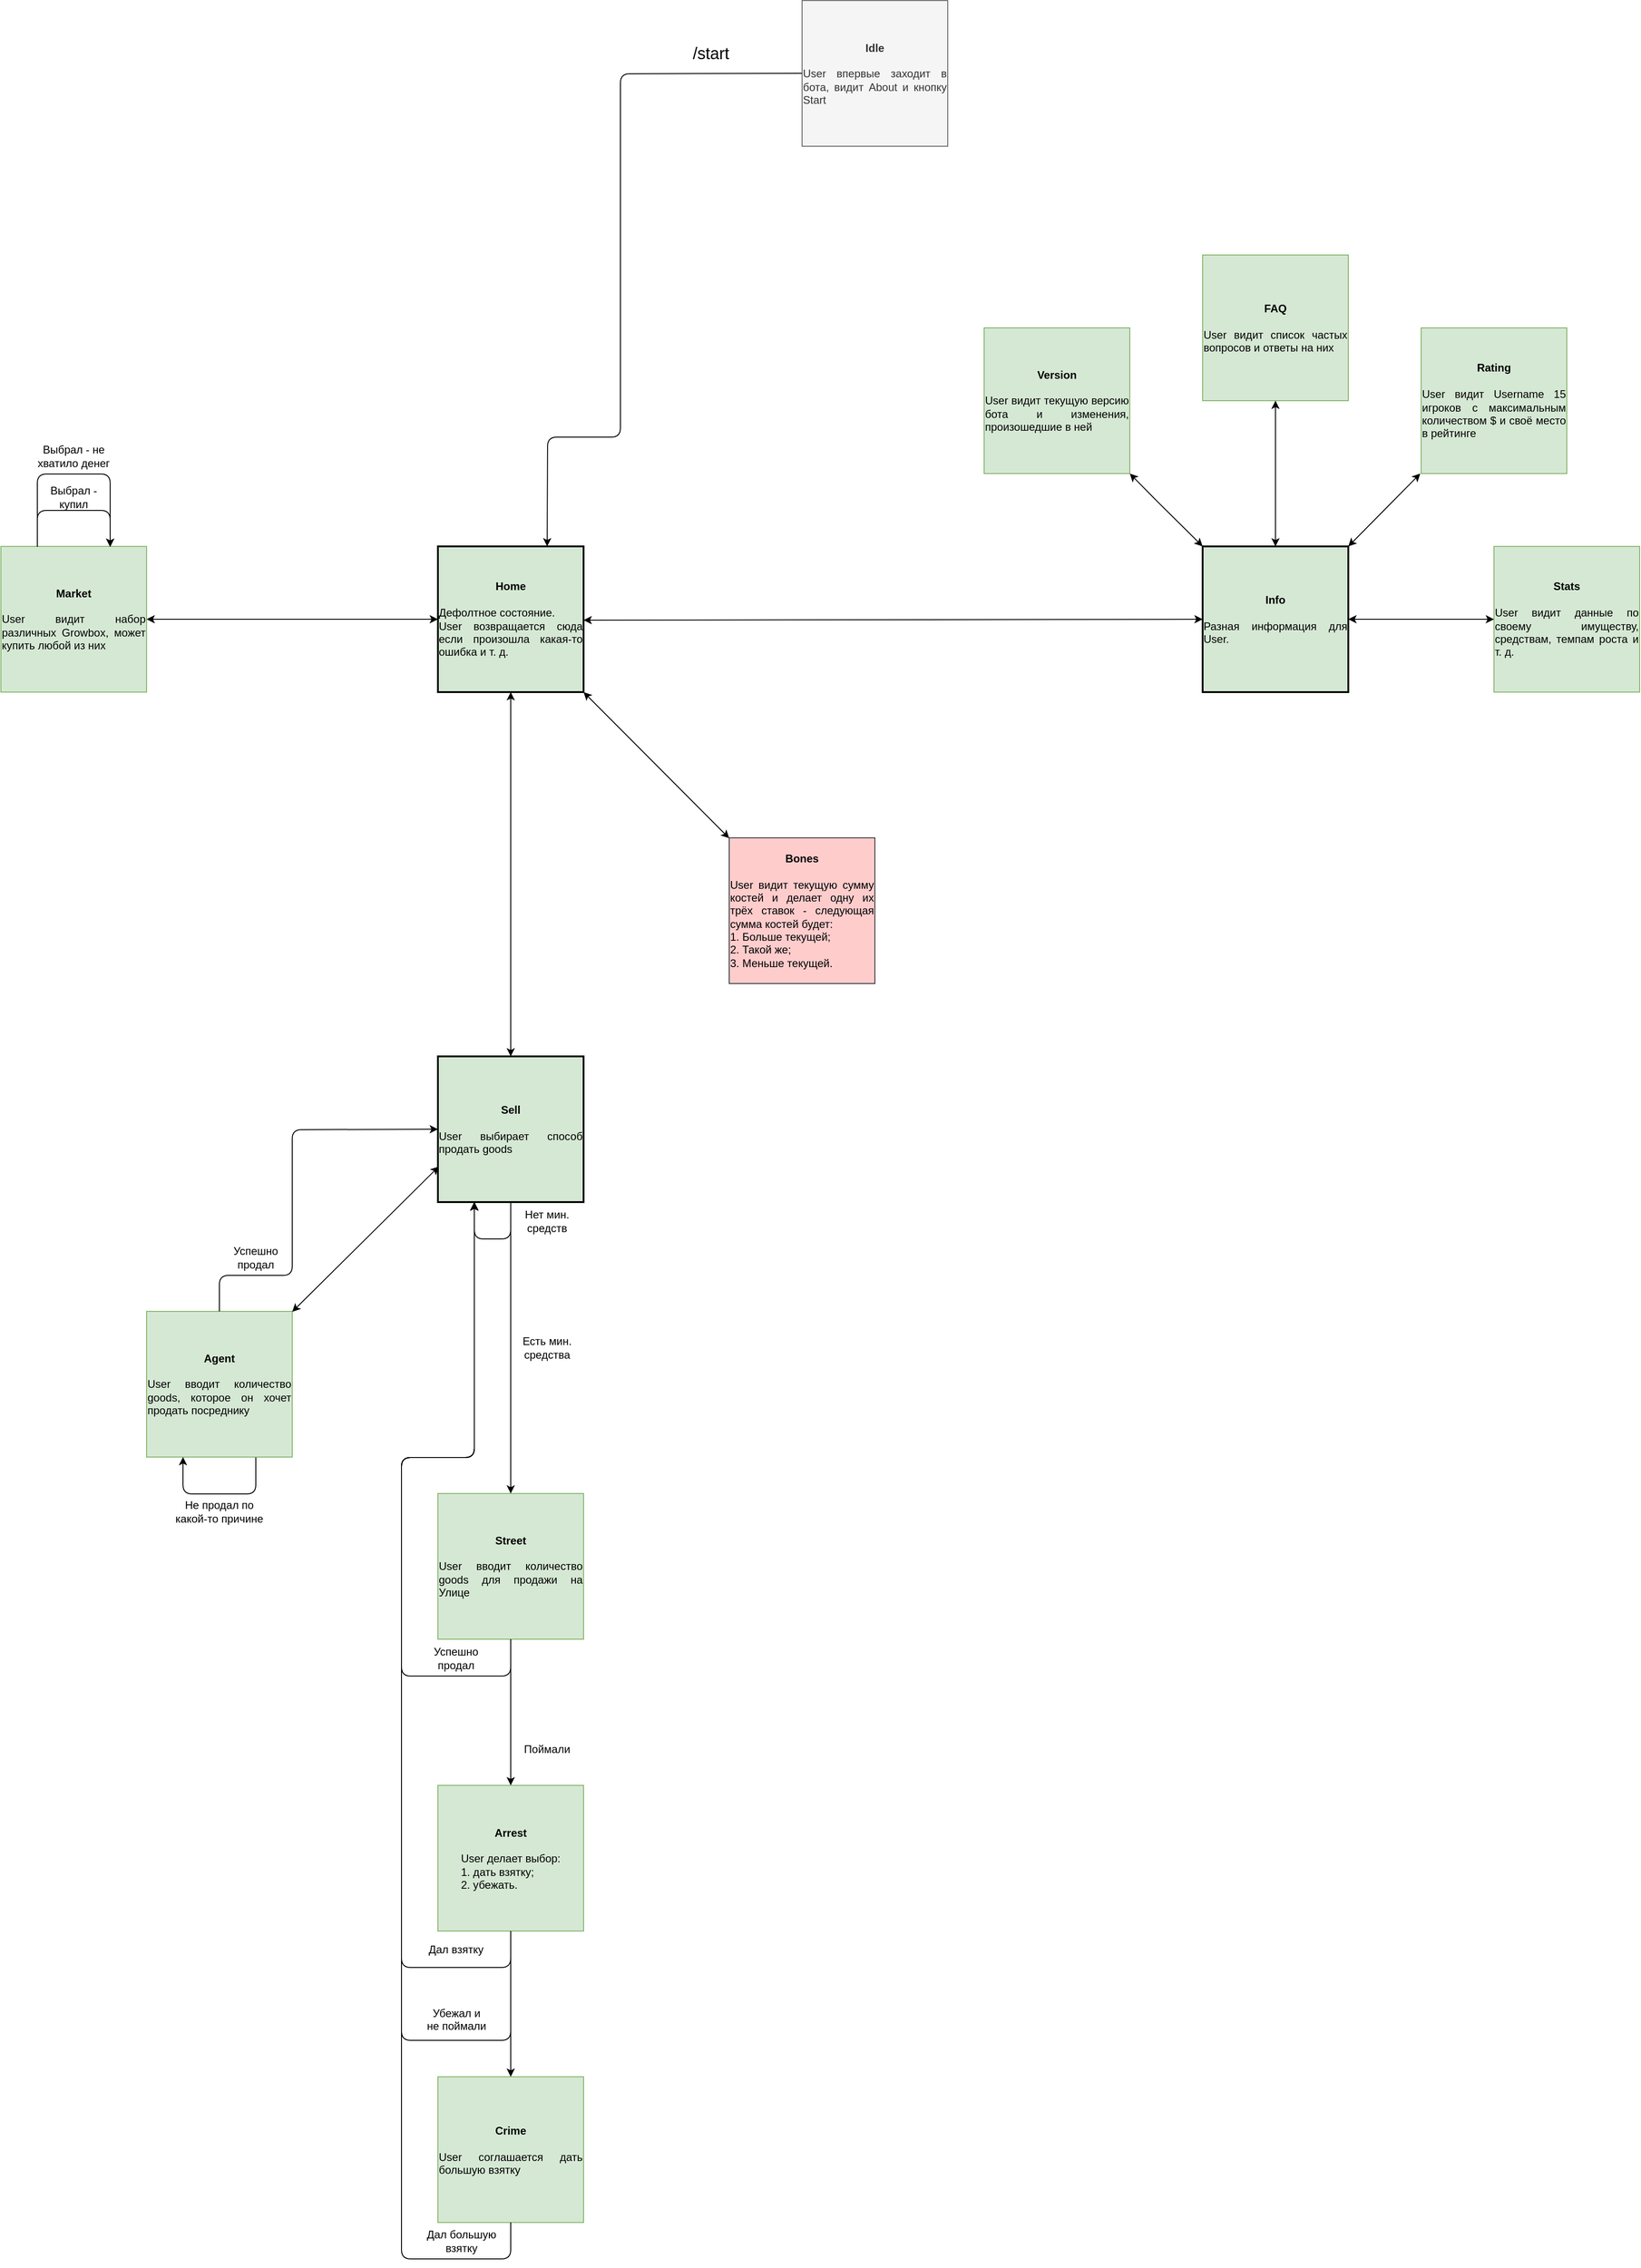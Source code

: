 <mxfile version="11.3.0" type="github" pages="1"><diagram id="Wjjtef89xU5xnKDfnn70" name="States"><mxGraphModel dx="4346" dy="2809" grid="1" gridSize="10" guides="1" tooltips="1" connect="1" arrows="1" fold="1" page="1" pageScale="1" pageWidth="827" pageHeight="1169" math="0" shadow="0"><root><mxCell id="0"/><mxCell id="1" parent="0"/><mxCell id="K7zMn8SLhmfRUHW-K6ar-2" value="&lt;div&gt;&lt;b&gt;Idle&lt;/b&gt;&lt;/div&gt;&lt;font style=&quot;vertical-align: inherit&quot;&gt;&lt;div&gt;&lt;b&gt;&lt;br&gt;&lt;/b&gt;&lt;/div&gt;&lt;font style=&quot;vertical-align: inherit&quot;&gt;&lt;div style=&quot;text-align: justify&quot;&gt;&lt;span&gt;User впервые заходит в бота, видит About и кнопку Start&lt;/span&gt;&lt;/div&gt;&lt;/font&gt;&lt;/font&gt;" style="whiteSpace=wrap;html=1;aspect=fixed;align=center;strokeWidth=1;fillColor=#f5f5f5;strokeColor=#666666;fontColor=#333333;" parent="1" vertex="1"><mxGeometry x="-80" y="-1160.412" width="160" height="160" as="geometry"/></mxCell><mxCell id="K7zMn8SLhmfRUHW-K6ar-4" value="&lt;b&gt;Home&lt;/b&gt;&lt;br&gt;&lt;br&gt;&lt;div style=&quot;text-align: justify&quot;&gt;&lt;span&gt;Дефолтное состояние.&amp;nbsp;&lt;/span&gt;&lt;/div&gt;&lt;div style=&quot;text-align: justify&quot;&gt;&lt;span&gt;User возвращается сюда если произошла какая-то ошибка и т. д.&lt;/span&gt;&lt;/div&gt;" style="whiteSpace=wrap;html=1;aspect=fixed;strokeWidth=2;fillColor=#d5e8d4;strokeColor=#000000;" parent="1" vertex="1"><mxGeometry x="-480" y="-561" width="160" height="160" as="geometry"/></mxCell><mxCell id="K7zMn8SLhmfRUHW-K6ar-10" value="&lt;b&gt;Version&lt;/b&gt;&lt;br&gt;&lt;br&gt;&lt;div style=&quot;text-align: justify&quot;&gt;&lt;span&gt;User видит текущую версию бота и изменения, произошедшие в ней&lt;/span&gt;&lt;/div&gt;" style="whiteSpace=wrap;html=1;aspect=fixed;fillColor=#d5e8d4;strokeColor=#82b366;" parent="1" vertex="1"><mxGeometry x="120" y="-801" width="160" height="160" as="geometry"/></mxCell><mxCell id="K7zMn8SLhmfRUHW-K6ar-12" value="&lt;b&gt;Market&lt;/b&gt;&lt;br&gt;&lt;br&gt;&lt;div style=&quot;text-align: justify&quot;&gt;&lt;span&gt;User видит набор различных Growbox, может купить любой из них&lt;/span&gt;&lt;/div&gt;" style="whiteSpace=wrap;html=1;aspect=fixed;strokeWidth=1;fillColor=#d5e8d4;strokeColor=#82b366;" parent="1" vertex="1"><mxGeometry x="-960" y="-560.976" width="160" height="160" as="geometry"/></mxCell><mxCell id="K7zMn8SLhmfRUHW-K6ar-13" value="&lt;b&gt;Street&lt;/b&gt;&lt;br&gt;&lt;br&gt;&lt;div style=&quot;text-align: justify&quot;&gt;&lt;span&gt;User вводит количество goods для продажи на Улице&lt;/span&gt;&lt;br&gt;&lt;/div&gt;" style="whiteSpace=wrap;html=1;aspect=fixed;strokeWidth=1;fillColor=#d5e8d4;strokeColor=#82b366;" parent="1" vertex="1"><mxGeometry x="-480" y="479.024" width="160" height="160" as="geometry"/></mxCell><mxCell id="K7zMn8SLhmfRUHW-K6ar-14" value="&lt;b&gt;Agent&lt;/b&gt;&lt;br&gt;&lt;br&gt;&lt;div style=&quot;text-align: justify&quot;&gt;&lt;span&gt;User вводит количество goods, которое он хочет продать посреднику&lt;/span&gt;&lt;/div&gt;" style="whiteSpace=wrap;html=1;aspect=fixed;fillColor=#d5e8d4;strokeColor=#82b366;" parent="1" vertex="1"><mxGeometry x="-800" y="279.024" width="160" height="160" as="geometry"/></mxCell><mxCell id="K7zMn8SLhmfRUHW-K6ar-15" value="&lt;b&gt;Rating&lt;/b&gt;&lt;br&gt;&lt;br&gt;&lt;div style=&quot;text-align: justify&quot;&gt;&lt;span&gt;User видит Username 15 игроков с максимальным количеством $ и своё место в рейтинге&lt;/span&gt;&lt;/div&gt;" style="whiteSpace=wrap;html=1;aspect=fixed;fillColor=#d5e8d4;strokeColor=#82b366;" parent="1" vertex="1"><mxGeometry x="600" y="-800.976" width="160" height="160" as="geometry"/></mxCell><mxCell id="K7zMn8SLhmfRUHW-K6ar-16" value="&lt;b&gt;Stats&lt;/b&gt;&lt;br&gt;&lt;br&gt;&lt;div style=&quot;text-align: justify&quot;&gt;&lt;span&gt;User видит данные по своему имуществу, средствам, темпам роста и т. д.&lt;/span&gt;&lt;/div&gt;" style="whiteSpace=wrap;html=1;aspect=fixed;fillColor=#d5e8d4;strokeColor=#82b366;" parent="1" vertex="1"><mxGeometry x="680" y="-560.976" width="160" height="160" as="geometry"/></mxCell><mxCell id="K7zMn8SLhmfRUHW-K6ar-17" value="&lt;b&gt;Bones&lt;/b&gt;&lt;br&gt;&lt;br&gt;&lt;div style=&quot;text-align: justify&quot;&gt;&lt;span&gt;User видит текущую сумму костей и делает одну их трёх ставок - следующая сумма костей будет:&lt;/span&gt;&lt;/div&gt;&lt;div style=&quot;text-align: justify&quot;&gt;&lt;span&gt;1. Больше текущей;&lt;/span&gt;&lt;/div&gt;&lt;div style=&quot;text-align: justify&quot;&gt;&lt;span&gt;2. Такой же;&lt;/span&gt;&lt;/div&gt;&lt;div style=&quot;text-align: justify&quot;&gt;&lt;span&gt;3. Меньше текущей.&lt;/span&gt;&lt;/div&gt;" style="whiteSpace=wrap;html=1;aspect=fixed;fillColor=#ffcccc;strokeColor=#36393d;" parent="1" vertex="1"><mxGeometry x="-160" y="-240.976" width="160" height="160" as="geometry"/></mxCell><mxCell id="uYUUwbPqK6JJXGJMQXjq-4" value="&lt;b&gt;FAQ&lt;/b&gt;&lt;br&gt;&lt;br&gt;&lt;div style=&quot;text-align: justify&quot;&gt;&lt;span&gt;User видит список частых вопросов и ответы на них&lt;/span&gt;&lt;/div&gt;" style="whiteSpace=wrap;html=1;aspect=fixed;fillColor=#d5e8d4;strokeColor=#82b366;" parent="1" vertex="1"><mxGeometry x="360" y="-880.976" width="160" height="160" as="geometry"/></mxCell><mxCell id="uYUUwbPqK6JJXGJMQXjq-8" value="" style="endArrow=classic;startArrow=classic;html=1;entryX=-0.006;entryY=1;entryDx=0;entryDy=0;entryPerimeter=0;" parent="1" target="K7zMn8SLhmfRUHW-K6ar-15" edge="1"><mxGeometry width="50" height="50" relative="1" as="geometry"><mxPoint x="520" y="-561" as="sourcePoint"/><mxPoint x="660" y="-671" as="targetPoint"/></mxGeometry></mxCell><mxCell id="uYUUwbPqK6JJXGJMQXjq-9" value="" style="endArrow=classic;startArrow=classic;html=1;entryX=0;entryY=0.5;entryDx=0;entryDy=0;" parent="1" target="K7zMn8SLhmfRUHW-K6ar-16" edge="1"><mxGeometry width="50" height="50" relative="1" as="geometry"><mxPoint x="520" y="-481" as="sourcePoint"/><mxPoint x="570" y="-531" as="targetPoint"/></mxGeometry></mxCell><mxCell id="uYUUwbPqK6JJXGJMQXjq-10" value="" style="endArrow=classic;startArrow=classic;html=1;exitX=1;exitY=1;exitDx=0;exitDy=0;exitPerimeter=0;" parent="1" source="K7zMn8SLhmfRUHW-K6ar-10" edge="1"><mxGeometry width="50" height="50" relative="1" as="geometry"><mxPoint x="310" y="-511" as="sourcePoint"/><mxPoint x="360" y="-561" as="targetPoint"/><Array as="points"><mxPoint x="310" y="-610.5"/></Array></mxGeometry></mxCell><mxCell id="uYUUwbPqK6JJXGJMQXjq-11" value="" style="endArrow=classic;startArrow=classic;html=1;entryX=0.5;entryY=1;entryDx=0;entryDy=0;" parent="1" target="uYUUwbPqK6JJXGJMQXjq-4" edge="1"><mxGeometry width="50" height="50" relative="1" as="geometry"><mxPoint x="440" y="-561" as="sourcePoint"/><mxPoint x="490" y="-611" as="targetPoint"/></mxGeometry></mxCell><mxCell id="uYUUwbPqK6JJXGJMQXjq-13" value="" style="endArrow=classic;startArrow=classic;html=1;entryX=0.006;entryY=1.006;entryDx=0;entryDy=0;entryPerimeter=0;exitX=1;exitY=0.003;exitDx=0;exitDy=0;exitPerimeter=0;" parent="1" source="K7zMn8SLhmfRUHW-K6ar-14" edge="1"><mxGeometry width="50" height="50" relative="1" as="geometry"><mxPoint x="-560" y="199" as="sourcePoint"/><mxPoint x="-479.04" y="119.96" as="targetPoint"/></mxGeometry></mxCell><mxCell id="uYUUwbPqK6JJXGJMQXjq-14" value="" style="endArrow=classic;startArrow=classic;html=1;entryX=0;entryY=0.003;entryDx=0;entryDy=0;entryPerimeter=0;" parent="1" target="K7zMn8SLhmfRUHW-K6ar-17" edge="1"><mxGeometry width="50" height="50" relative="1" as="geometry"><mxPoint x="-320" y="-401" as="sourcePoint"/><mxPoint x="-164" y="-242.5" as="targetPoint"/></mxGeometry></mxCell><mxCell id="uYUUwbPqK6JJXGJMQXjq-15" value="" style="endArrow=classic;html=1;entryX=0.75;entryY=0;entryDx=0;entryDy=0;" parent="1" target="K7zMn8SLhmfRUHW-K6ar-4" edge="1"><mxGeometry width="50" height="50" relative="1" as="geometry"><mxPoint x="-80" y="-1080.5" as="sourcePoint"/><mxPoint x="-30" y="-1130.5" as="targetPoint"/><Array as="points"><mxPoint x="-279.5" y="-1080"/><mxPoint x="-279.5" y="-681"/><mxPoint x="-359.5" y="-681"/></Array></mxGeometry></mxCell><mxCell id="uYUUwbPqK6JJXGJMQXjq-16" value="&lt;font style=&quot;font-size: 18px&quot;&gt;/start&lt;/font&gt;" style="text;html=1;strokeColor=none;fillColor=none;align=center;verticalAlign=middle;whiteSpace=wrap;rounded=0;" parent="1" vertex="1"><mxGeometry x="-200" y="-1112" width="40" height="20" as="geometry"/></mxCell><mxCell id="Zc3Xd6c1qSNVraRYJ_lF-3" value="" style="endArrow=classic;html=1;entryX=0.75;entryY=0;entryDx=0;entryDy=0;" parent="1" edge="1"><mxGeometry width="50" height="50" relative="1" as="geometry"><mxPoint x="-400" y="159" as="sourcePoint"/><mxPoint x="-400" y="479.024" as="targetPoint"/></mxGeometry></mxCell><mxCell id="Zc3Xd6c1qSNVraRYJ_lF-4" value="Есть мин. средства" style="text;html=1;strokeColor=none;fillColor=none;align=center;verticalAlign=middle;whiteSpace=wrap;rounded=0;" parent="1" vertex="1"><mxGeometry x="-390" y="309" width="60" height="20" as="geometry"/></mxCell><mxCell id="Zc3Xd6c1qSNVraRYJ_lF-7" value="" style="endArrow=classic;html=1;entryX=0.5;entryY=1;entryDx=0;entryDy=0;exitX=0.75;exitY=1;exitDx=0;exitDy=0;" parent="1" edge="1"><mxGeometry width="50" height="50" relative="1" as="geometry"><mxPoint x="-400" y="159" as="sourcePoint"/><mxPoint x="-440" y="159" as="targetPoint"/><Array as="points"><mxPoint x="-400" y="199.5"/><mxPoint x="-440" y="199.5"/></Array></mxGeometry></mxCell><mxCell id="Zc3Xd6c1qSNVraRYJ_lF-8" value="Нет мин. средств" style="text;html=1;strokeColor=none;fillColor=none;align=center;verticalAlign=middle;whiteSpace=wrap;rounded=0;" parent="1" vertex="1"><mxGeometry x="-390" y="169.5" width="60" height="20" as="geometry"/></mxCell><mxCell id="Zc3Xd6c1qSNVraRYJ_lF-11" value="&lt;b&gt;Crime&lt;/b&gt;&lt;br&gt;&lt;br&gt;&lt;div style=&quot;text-align: justify&quot;&gt;&lt;span&gt;User соглашается дать большую взятку&lt;/span&gt;&lt;/div&gt;" style="whiteSpace=wrap;html=1;aspect=fixed;fillColor=#d5e8d4;strokeColor=#82b366;" parent="1" vertex="1"><mxGeometry x="-480" y="1119.524" width="160" height="160" as="geometry"/></mxCell><mxCell id="Zc3Xd6c1qSNVraRYJ_lF-12" value="&lt;b&gt;Arrest&lt;/b&gt;&lt;br&gt;&lt;br&gt;&lt;div style=&quot;text-align: justify&quot;&gt;&lt;span&gt;User делает выбор:&lt;/span&gt;&lt;/div&gt;&lt;div style=&quot;text-align: justify&quot;&gt;&lt;span&gt;1. дать взятку;&lt;/span&gt;&lt;/div&gt;&lt;div style=&quot;text-align: justify&quot;&gt;&lt;span&gt;2. убежать.&lt;/span&gt;&lt;/div&gt;" style="whiteSpace=wrap;html=1;aspect=fixed;fillColor=#d5e8d4;strokeColor=#82b366;" parent="1" vertex="1"><mxGeometry x="-480" y="799.524" width="160" height="160" as="geometry"/></mxCell><mxCell id="Zc3Xd6c1qSNVraRYJ_lF-14" value="" style="endArrow=classic;html=1;" parent="1" edge="1"><mxGeometry width="50" height="50" relative="1" as="geometry"><mxPoint x="-400" y="639" as="sourcePoint"/><mxPoint x="-400" y="799.5" as="targetPoint"/></mxGeometry></mxCell><mxCell id="Zc3Xd6c1qSNVraRYJ_lF-15" value="Поймали" style="text;html=1;strokeColor=none;fillColor=none;align=center;verticalAlign=middle;whiteSpace=wrap;rounded=0;" parent="1" vertex="1"><mxGeometry x="-390" y="749.5" width="60" height="20" as="geometry"/></mxCell><mxCell id="Zc3Xd6c1qSNVraRYJ_lF-16" value="" style="endArrow=classic;html=1;" parent="1" edge="1"><mxGeometry width="50" height="50" relative="1" as="geometry"><mxPoint x="-400" y="639" as="sourcePoint"/><mxPoint x="-440" y="159.5" as="targetPoint"/><Array as="points"><mxPoint x="-400" y="679.5"/><mxPoint x="-520" y="679.5"/><mxPoint x="-520" y="439.5"/><mxPoint x="-440" y="439.5"/></Array></mxGeometry></mxCell><mxCell id="Zc3Xd6c1qSNVraRYJ_lF-19" value="Успешно продал" style="text;html=1;strokeColor=none;fillColor=none;align=center;verticalAlign=middle;whiteSpace=wrap;rounded=0;" parent="1" vertex="1"><mxGeometry x="-490" y="649.5" width="60" height="20" as="geometry"/></mxCell><mxCell id="Zc3Xd6c1qSNVraRYJ_lF-20" value="" style="endArrow=classic;html=1;entryX=0.25;entryY=1;entryDx=0;entryDy=0;" parent="1" edge="1"><mxGeometry width="50" height="50" relative="1" as="geometry"><mxPoint x="-400" y="959.5" as="sourcePoint"/><mxPoint x="-440" y="159" as="targetPoint"/><Array as="points"><mxPoint x="-400" y="999.5"/><mxPoint x="-520" y="999.5"/><mxPoint x="-520" y="439.5"/><mxPoint x="-440" y="439.5"/></Array></mxGeometry></mxCell><mxCell id="Zc3Xd6c1qSNVraRYJ_lF-21" value="Дал взятку" style="text;html=1;strokeColor=none;fillColor=none;align=center;verticalAlign=middle;whiteSpace=wrap;rounded=0;" parent="1" vertex="1"><mxGeometry x="-500" y="969.5" width="80" height="20" as="geometry"/></mxCell><mxCell id="Zc3Xd6c1qSNVraRYJ_lF-23" value="" style="endArrow=classic;html=1;entryX=0.25;entryY=1;entryDx=0;entryDy=0;" parent="1" edge="1"><mxGeometry width="50" height="50" relative="1" as="geometry"><mxPoint x="-400" y="959.5" as="sourcePoint"/><mxPoint x="-440" y="159" as="targetPoint"/><Array as="points"><mxPoint x="-400" y="1079.5"/><mxPoint x="-460" y="1079.5"/><mxPoint x="-520" y="1079.5"/><mxPoint x="-520" y="439.5"/><mxPoint x="-440" y="439.5"/></Array></mxGeometry></mxCell><mxCell id="Zc3Xd6c1qSNVraRYJ_lF-24" value="Убежал и &lt;br&gt;не поймали" style="text;html=1;resizable=0;points=[];autosize=1;align=center;verticalAlign=top;spacingTop=-4;" parent="1" vertex="1"><mxGeometry x="-500" y="1039.5" width="80" height="30" as="geometry"/></mxCell><mxCell id="Zc3Xd6c1qSNVraRYJ_lF-25" value="" style="endArrow=classic;html=1;" parent="1" edge="1"><mxGeometry width="50" height="50" relative="1" as="geometry"><mxPoint x="-400" y="959.5" as="sourcePoint"/><mxPoint x="-400" y="1119.5" as="targetPoint"/></mxGeometry></mxCell><mxCell id="Zc3Xd6c1qSNVraRYJ_lF-26" value="" style="endArrow=classic;html=1;entryX=0.25;entryY=1;entryDx=0;entryDy=0;" parent="1" edge="1"><mxGeometry width="50" height="50" relative="1" as="geometry"><mxPoint x="-400" y="1279.5" as="sourcePoint"/><mxPoint x="-440" y="159" as="targetPoint"/><Array as="points"><mxPoint x="-400" y="1319.5"/><mxPoint x="-520" y="1319.5"/><mxPoint x="-520" y="439.5"/><mxPoint x="-440" y="439.5"/></Array></mxGeometry></mxCell><mxCell id="Zc3Xd6c1qSNVraRYJ_lF-27" value="Дал большую взятку" style="text;html=1;strokeColor=none;fillColor=none;align=center;verticalAlign=middle;whiteSpace=wrap;rounded=0;" parent="1" vertex="1"><mxGeometry x="-494.5" y="1289.5" width="80" height="20" as="geometry"/></mxCell><mxCell id="ewoxdf5gefCuunUcu1gB-3" value="Выбрал - купил" style="text;html=1;strokeColor=none;fillColor=none;align=center;verticalAlign=middle;whiteSpace=wrap;rounded=0;" parent="1" vertex="1"><mxGeometry x="-910" y="-625.5" width="60" height="20" as="geometry"/></mxCell><mxCell id="ewoxdf5gefCuunUcu1gB-4" value="" style="endArrow=classic;html=1;" parent="1" edge="1"><mxGeometry width="50" height="50" relative="1" as="geometry"><mxPoint x="-920" y="-561" as="sourcePoint"/><mxPoint x="-840" y="-560.5" as="targetPoint"/><Array as="points"><mxPoint x="-920" y="-600.5"/><mxPoint x="-840" y="-600.5"/></Array></mxGeometry></mxCell><mxCell id="ewoxdf5gefCuunUcu1gB-5" value="" style="endArrow=classic;html=1;" parent="1" edge="1"><mxGeometry width="50" height="50" relative="1" as="geometry"><mxPoint x="-920" y="-560.5" as="sourcePoint"/><mxPoint x="-840" y="-560.5" as="targetPoint"/><Array as="points"><mxPoint x="-920" y="-640.5"/><mxPoint x="-840" y="-640.5"/></Array></mxGeometry></mxCell><mxCell id="ewoxdf5gefCuunUcu1gB-8" value="Выбрал - не хватило денег" style="text;html=1;strokeColor=none;fillColor=none;align=center;verticalAlign=middle;whiteSpace=wrap;rounded=0;" parent="1" vertex="1"><mxGeometry x="-925" y="-670.5" width="90" height="20" as="geometry"/></mxCell><mxCell id="ewoxdf5gefCuunUcu1gB-9" value="" style="endArrow=classic;startArrow=classic;html=1;entryX=0;entryY=0.5;entryDx=0;entryDy=0;" parent="1" target="K7zMn8SLhmfRUHW-K6ar-4" edge="1"><mxGeometry width="50" height="50" relative="1" as="geometry"><mxPoint x="-800" y="-481" as="sourcePoint"/><mxPoint x="-750" y="-531" as="targetPoint"/></mxGeometry></mxCell><mxCell id="ewoxdf5gefCuunUcu1gB-10" value="" style="endArrow=classic;html=1;entryX=0;entryY=0.75;entryDx=0;entryDy=0;exitX=0.5;exitY=0;exitDx=0;exitDy=0;" parent="1" source="K7zMn8SLhmfRUHW-K6ar-14" edge="1"><mxGeometry width="50" height="50" relative="1" as="geometry"><mxPoint x="-800" y="359" as="sourcePoint"/><mxPoint x="-480" y="79" as="targetPoint"/><Array as="points"><mxPoint x="-720" y="239.5"/><mxPoint x="-640" y="239.5"/><mxPoint x="-640" y="79.5"/></Array></mxGeometry></mxCell><mxCell id="ewoxdf5gefCuunUcu1gB-11" value="Успешно продал" style="text;html=1;strokeColor=none;fillColor=none;align=center;verticalAlign=middle;whiteSpace=wrap;rounded=0;" parent="1" vertex="1"><mxGeometry x="-710" y="209.5" width="60" height="20" as="geometry"/></mxCell><mxCell id="ewoxdf5gefCuunUcu1gB-13" value="" style="endArrow=classic;html=1;entryX=0.25;entryY=1;entryDx=0;entryDy=0;" parent="1" target="K7zMn8SLhmfRUHW-K6ar-14" edge="1"><mxGeometry width="50" height="50" relative="1" as="geometry"><mxPoint x="-680" y="439.5" as="sourcePoint"/><mxPoint x="-630" y="389.5" as="targetPoint"/><Array as="points"><mxPoint x="-680" y="479.5"/><mxPoint x="-760" y="479.5"/></Array></mxGeometry></mxCell><mxCell id="ewoxdf5gefCuunUcu1gB-14" value="Не продал по какой-то причине" style="text;html=1;strokeColor=none;fillColor=none;align=center;verticalAlign=middle;whiteSpace=wrap;rounded=0;" parent="1" vertex="1"><mxGeometry x="-770" y="488.5" width="100" height="20" as="geometry"/></mxCell><mxCell id="VBWmlrFBaLVYa40KwEDl-1" value="&lt;b&gt;Info&lt;/b&gt;&lt;br&gt;&lt;br&gt;&lt;div style=&quot;text-align: justify&quot;&gt;&lt;span&gt;Разная информация для User.&lt;/span&gt;&lt;/div&gt;" style="whiteSpace=wrap;html=1;aspect=fixed;fillColor=#d5e8d4;strokeColor=#000000;strokeWidth=2;" vertex="1" parent="1"><mxGeometry x="360" y="-560.976" width="160" height="160" as="geometry"/></mxCell><mxCell id="VBWmlrFBaLVYa40KwEDl-5" value="" style="endArrow=classic;startArrow=classic;html=1;entryX=0;entryY=0.5;entryDx=0;entryDy=0;" edge="1" parent="1" target="VBWmlrFBaLVYa40KwEDl-1"><mxGeometry width="50" height="50" relative="1" as="geometry"><mxPoint x="-320" y="-480" as="sourcePoint"/><mxPoint x="-270" y="-530" as="targetPoint"/></mxGeometry></mxCell><mxCell id="VBWmlrFBaLVYa40KwEDl-6" value="&lt;b&gt;Sell&lt;/b&gt;&lt;br&gt;&lt;br&gt;&lt;div style=&quot;text-align: justify&quot;&gt;&lt;span&gt;User выбирает способ продать goods&lt;/span&gt;&lt;/div&gt;" style="whiteSpace=wrap;html=1;aspect=fixed;fillColor=#d5e8d4;strokeColor=#000000;strokeWidth=2;" vertex="1" parent="1"><mxGeometry x="-480" y="-0.976" width="160" height="160" as="geometry"/></mxCell><mxCell id="VBWmlrFBaLVYa40KwEDl-7" value="" style="endArrow=classic;startArrow=classic;html=1;exitX=0.5;exitY=0;exitDx=0;exitDy=0;" edge="1" parent="1" source="VBWmlrFBaLVYa40KwEDl-6"><mxGeometry width="50" height="50" relative="1" as="geometry"><mxPoint x="-450" y="-351" as="sourcePoint"/><mxPoint x="-400" y="-401" as="targetPoint"/></mxGeometry></mxCell></root></mxGraphModel></diagram></mxfile>